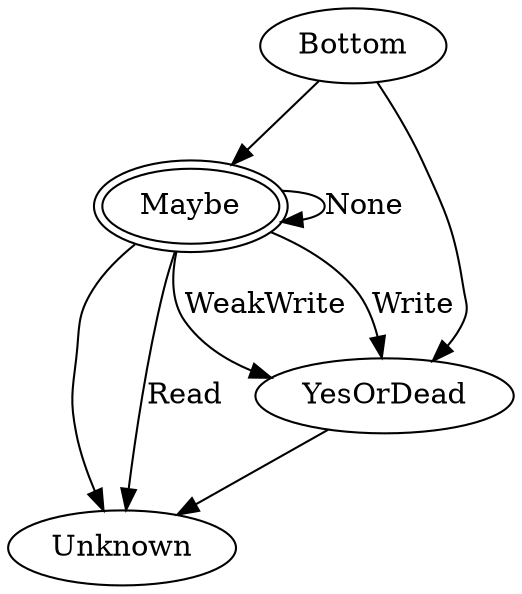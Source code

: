#
# This file is distributed under the MIT License. See LICENSE.md for details.
#

digraph UsedReturnValuesOfFunction {
  Bottom;
  Maybe [peripheries=2];
  YesOrDead;
  Unknown;

  # Lattice
  Bottom->YesOrDead;
  Bottom->Maybe;
  YesOrDead->Unknown;
  Maybe->Unknown;

  # Transfer functions
  Maybe->YesOrDead [label="Write"];
  Maybe->YesOrDead [label="WeakWrite"];
  Maybe->Unknown [label="Read"];

  Maybe->Maybe [label="None"];

}
